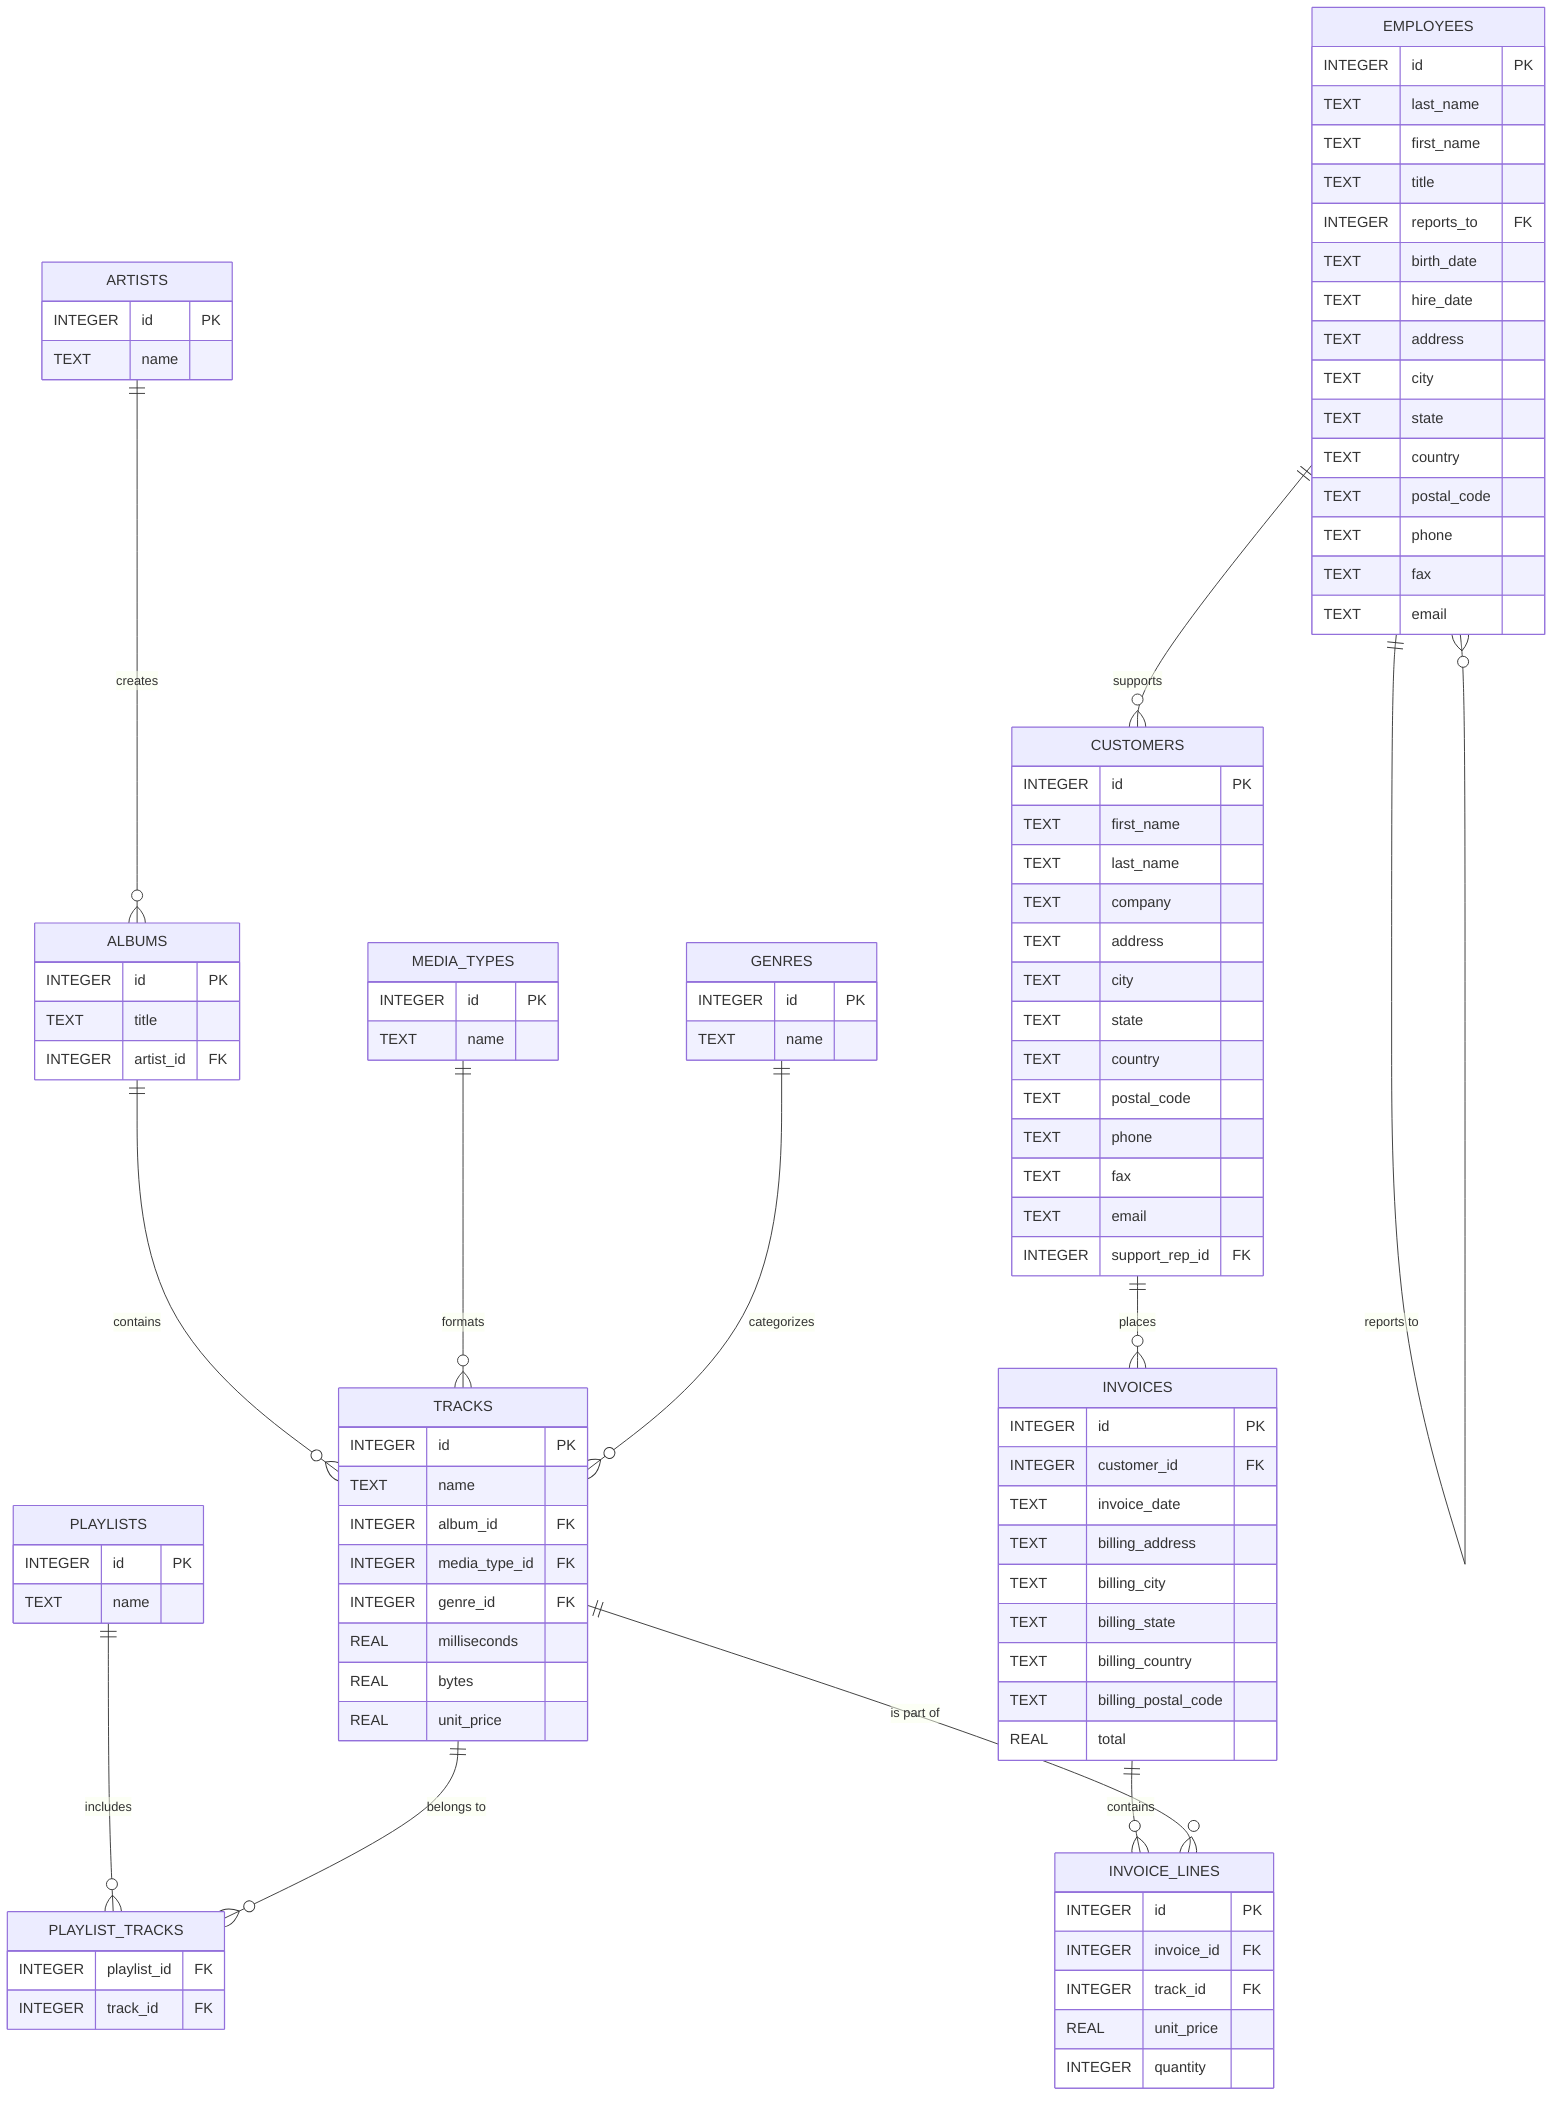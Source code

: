 erDiagram
    ALBUMS {
        INTEGER id PK
        TEXT title
        INTEGER artist_id FK
    }
    ARTISTS {
        INTEGER id PK
        TEXT name
    }
    TRACKS {
        INTEGER id PK
        TEXT name
        INTEGER album_id FK
        INTEGER media_type_id FK
        INTEGER genre_id FK
        REAL milliseconds
        REAL bytes
        REAL unit_price
    }
    MEDIA_TYPES {
        INTEGER id PK
        TEXT name
    }
    GENRES {
        INTEGER id PK
        TEXT name
    }
    PLAYLISTS {
        INTEGER id PK
        TEXT name
    }
    PLAYLIST_TRACKS {
        INTEGER playlist_id FK
        INTEGER track_id FK
    }
    CUSTOMERS {
        INTEGER id PK
        TEXT first_name
        TEXT last_name
        TEXT company
        TEXT address
        TEXT city
        TEXT state
        TEXT country
        TEXT postal_code
        TEXT phone
        TEXT fax
        TEXT email
        INTEGER support_rep_id FK
    }
    INVOICES {
        INTEGER id PK
        INTEGER customer_id FK
        TEXT invoice_date
        TEXT billing_address
        TEXT billing_city
        TEXT billing_state
        TEXT billing_country
        TEXT billing_postal_code
        REAL total
    }
    INVOICE_LINES {
        INTEGER id PK
        INTEGER invoice_id FK
        INTEGER track_id FK
        REAL unit_price
        INTEGER quantity
    }
    EMPLOYEES {
        INTEGER id PK
        TEXT last_name
        TEXT first_name
        TEXT title
        INTEGER reports_to FK
        TEXT birth_date
        TEXT hire_date
        TEXT address
        TEXT city
        TEXT state
        TEXT country
        TEXT postal_code
        TEXT phone
        TEXT fax
        TEXT email
    }

    ALBUMS ||--o{ TRACKS : "contains"
    ARTISTS ||--o{ ALBUMS : "creates"
    MEDIA_TYPES ||--o{ TRACKS : "formats"
    GENRES ||--o{ TRACKS : "categorizes"
    PLAYLISTS ||--o{ PLAYLIST_TRACKS : "includes"
    TRACKS ||--o{ PLAYLIST_TRACKS : "belongs to"
    CUSTOMERS ||--o{ INVOICES : "places"
    INVOICES ||--o{ INVOICE_LINES : "contains"
    TRACKS ||--o{ INVOICE_LINES : "is part of"
    EMPLOYEES ||--o{ CUSTOMERS : "supports"
    EMPLOYEES ||--o{ EMPLOYEES : "reports to"